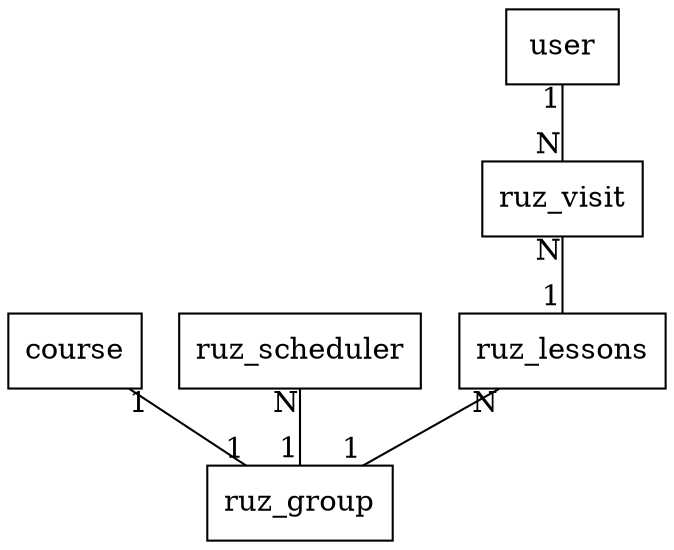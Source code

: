 digraph database {

//layout=circo
node[shape=record];
rankdir="BT";

course [label = "{<f0> course}"];
user [label = "{<f0> user}"];
ruz_group [label = "{<f0> ruz_group}"];
ruz_scheduler [label = "{<f0> ruz_scheduler}"];
ruz_lessons [label = "{<f0> ruz_lessons}"];

ruz_visit [label = "{<f0> ruz_visit}"];

ruz_group->course [dir="forward",arrowhead="none",arrowtail="normal",headlabel="1",taillabel="1"];

ruz_group->ruz_scheduler [dir="forward",arrowhead="none",arrowtail="normal",headlabel="N",taillabel="1"];

ruz_group->ruz_lessons [dir="forward",arrowhead="none",arrowtail="normal",headlabel="N",taillabel="1"];

ruz_visit-> user[dir="forward",arrowhead="none",arrowtail="normal",headlabel="1",taillabel="N"];

ruz_lessons->ruz_visit [dir="forward",arrowhead="none",arrowtail="normal",headlabel="N",taillabel="1"];
}


